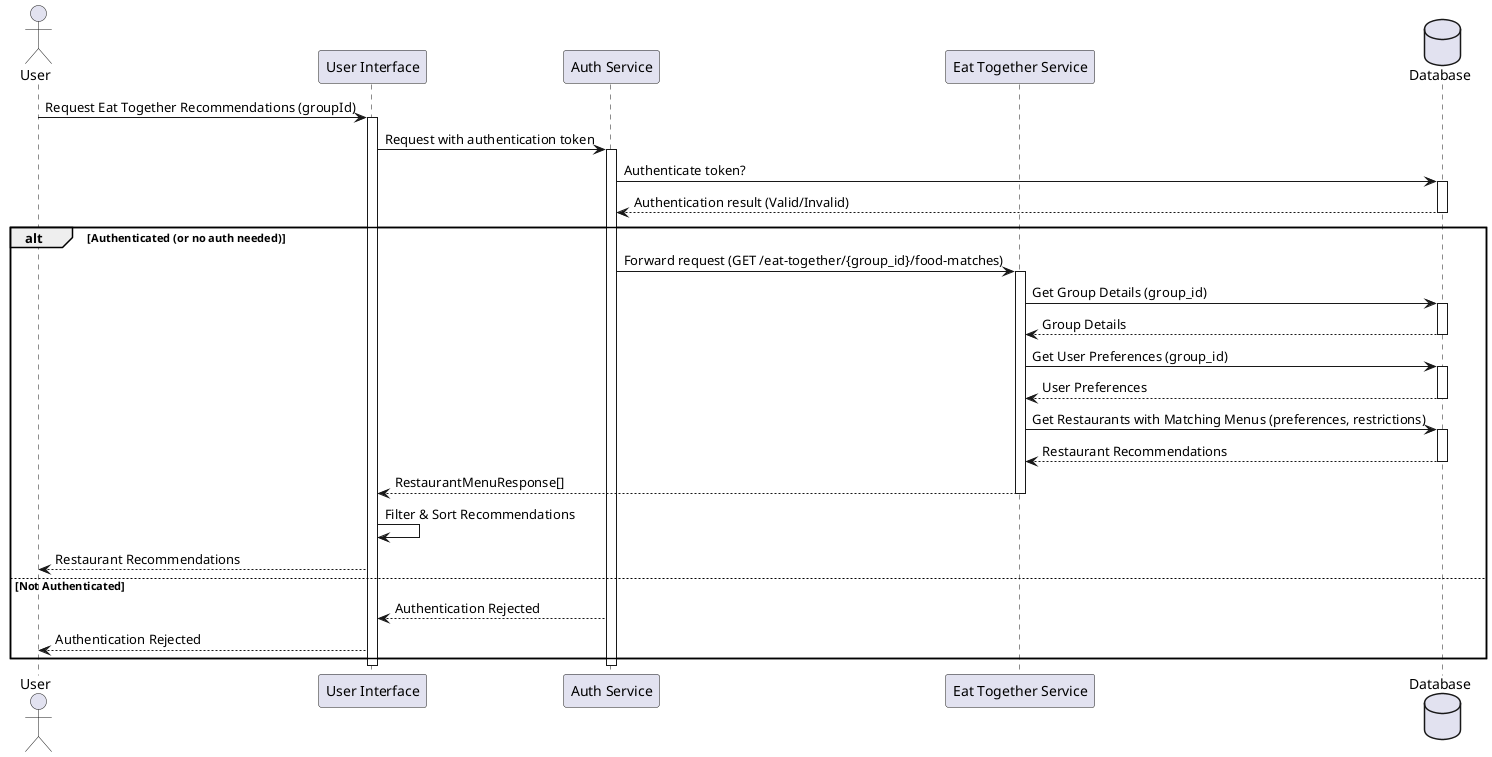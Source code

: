 @startuml
actor User
participant "User Interface" as UI
participant "Auth Service" as AuthService
participant "Eat Together Service" as ETService
database "Database" as DB

User -> UI : Request Eat Together Recommendations (groupId)
activate UI
UI -> AuthService : Request with authentication token
activate AuthService
AuthService -> DB : Authenticate token?
activate DB
DB --> AuthService : Authentication result (Valid/Invalid)
deactivate DB
alt Authenticated (or no auth needed)
    AuthService -> ETService : Forward request (GET /eat-together/{group_id}/food-matches)
    activate ETService
    ETService -> DB : Get Group Details (group_id)
    activate DB
    DB --> ETService : Group Details
    deactivate DB
    ETService -> DB : Get User Preferences (group_id)
    activate DB
    DB --> ETService : User Preferences
    deactivate DB
    ETService -> DB : Get Restaurants with Matching Menus (preferences, restrictions)
    activate DB
    DB --> ETService : Restaurant Recommendations
    deactivate DB
    ETService --> UI : RestaurantMenuResponse[]
    deactivate ETService
    UI -> UI : Filter & Sort Recommendations
    UI --> User : Restaurant Recommendations
else Not Authenticated
    AuthService --> UI : Authentication Rejected
    UI --> User : Authentication Rejected
end
deactivate AuthService
deactivate UI
@enduml